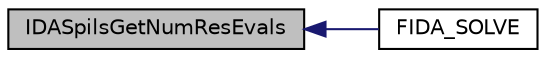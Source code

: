 digraph "IDASpilsGetNumResEvals"
{
  edge [fontname="Helvetica",fontsize="10",labelfontname="Helvetica",labelfontsize="10"];
  node [fontname="Helvetica",fontsize="10",shape=record];
  rankdir="LR";
  Node19 [label="IDASpilsGetNumResEvals",height=0.2,width=0.4,color="black", fillcolor="grey75", style="filled", fontcolor="black"];
  Node19 -> Node20 [dir="back",color="midnightblue",fontsize="10",style="solid",fontname="Helvetica"];
  Node20 [label="FIDA_SOLVE",height=0.2,width=0.4,color="black", fillcolor="white", style="filled",URL="$d9/dde/fida_8h.html#ad930e44e579c19e4b0e821fd4ca367ad"];
}
